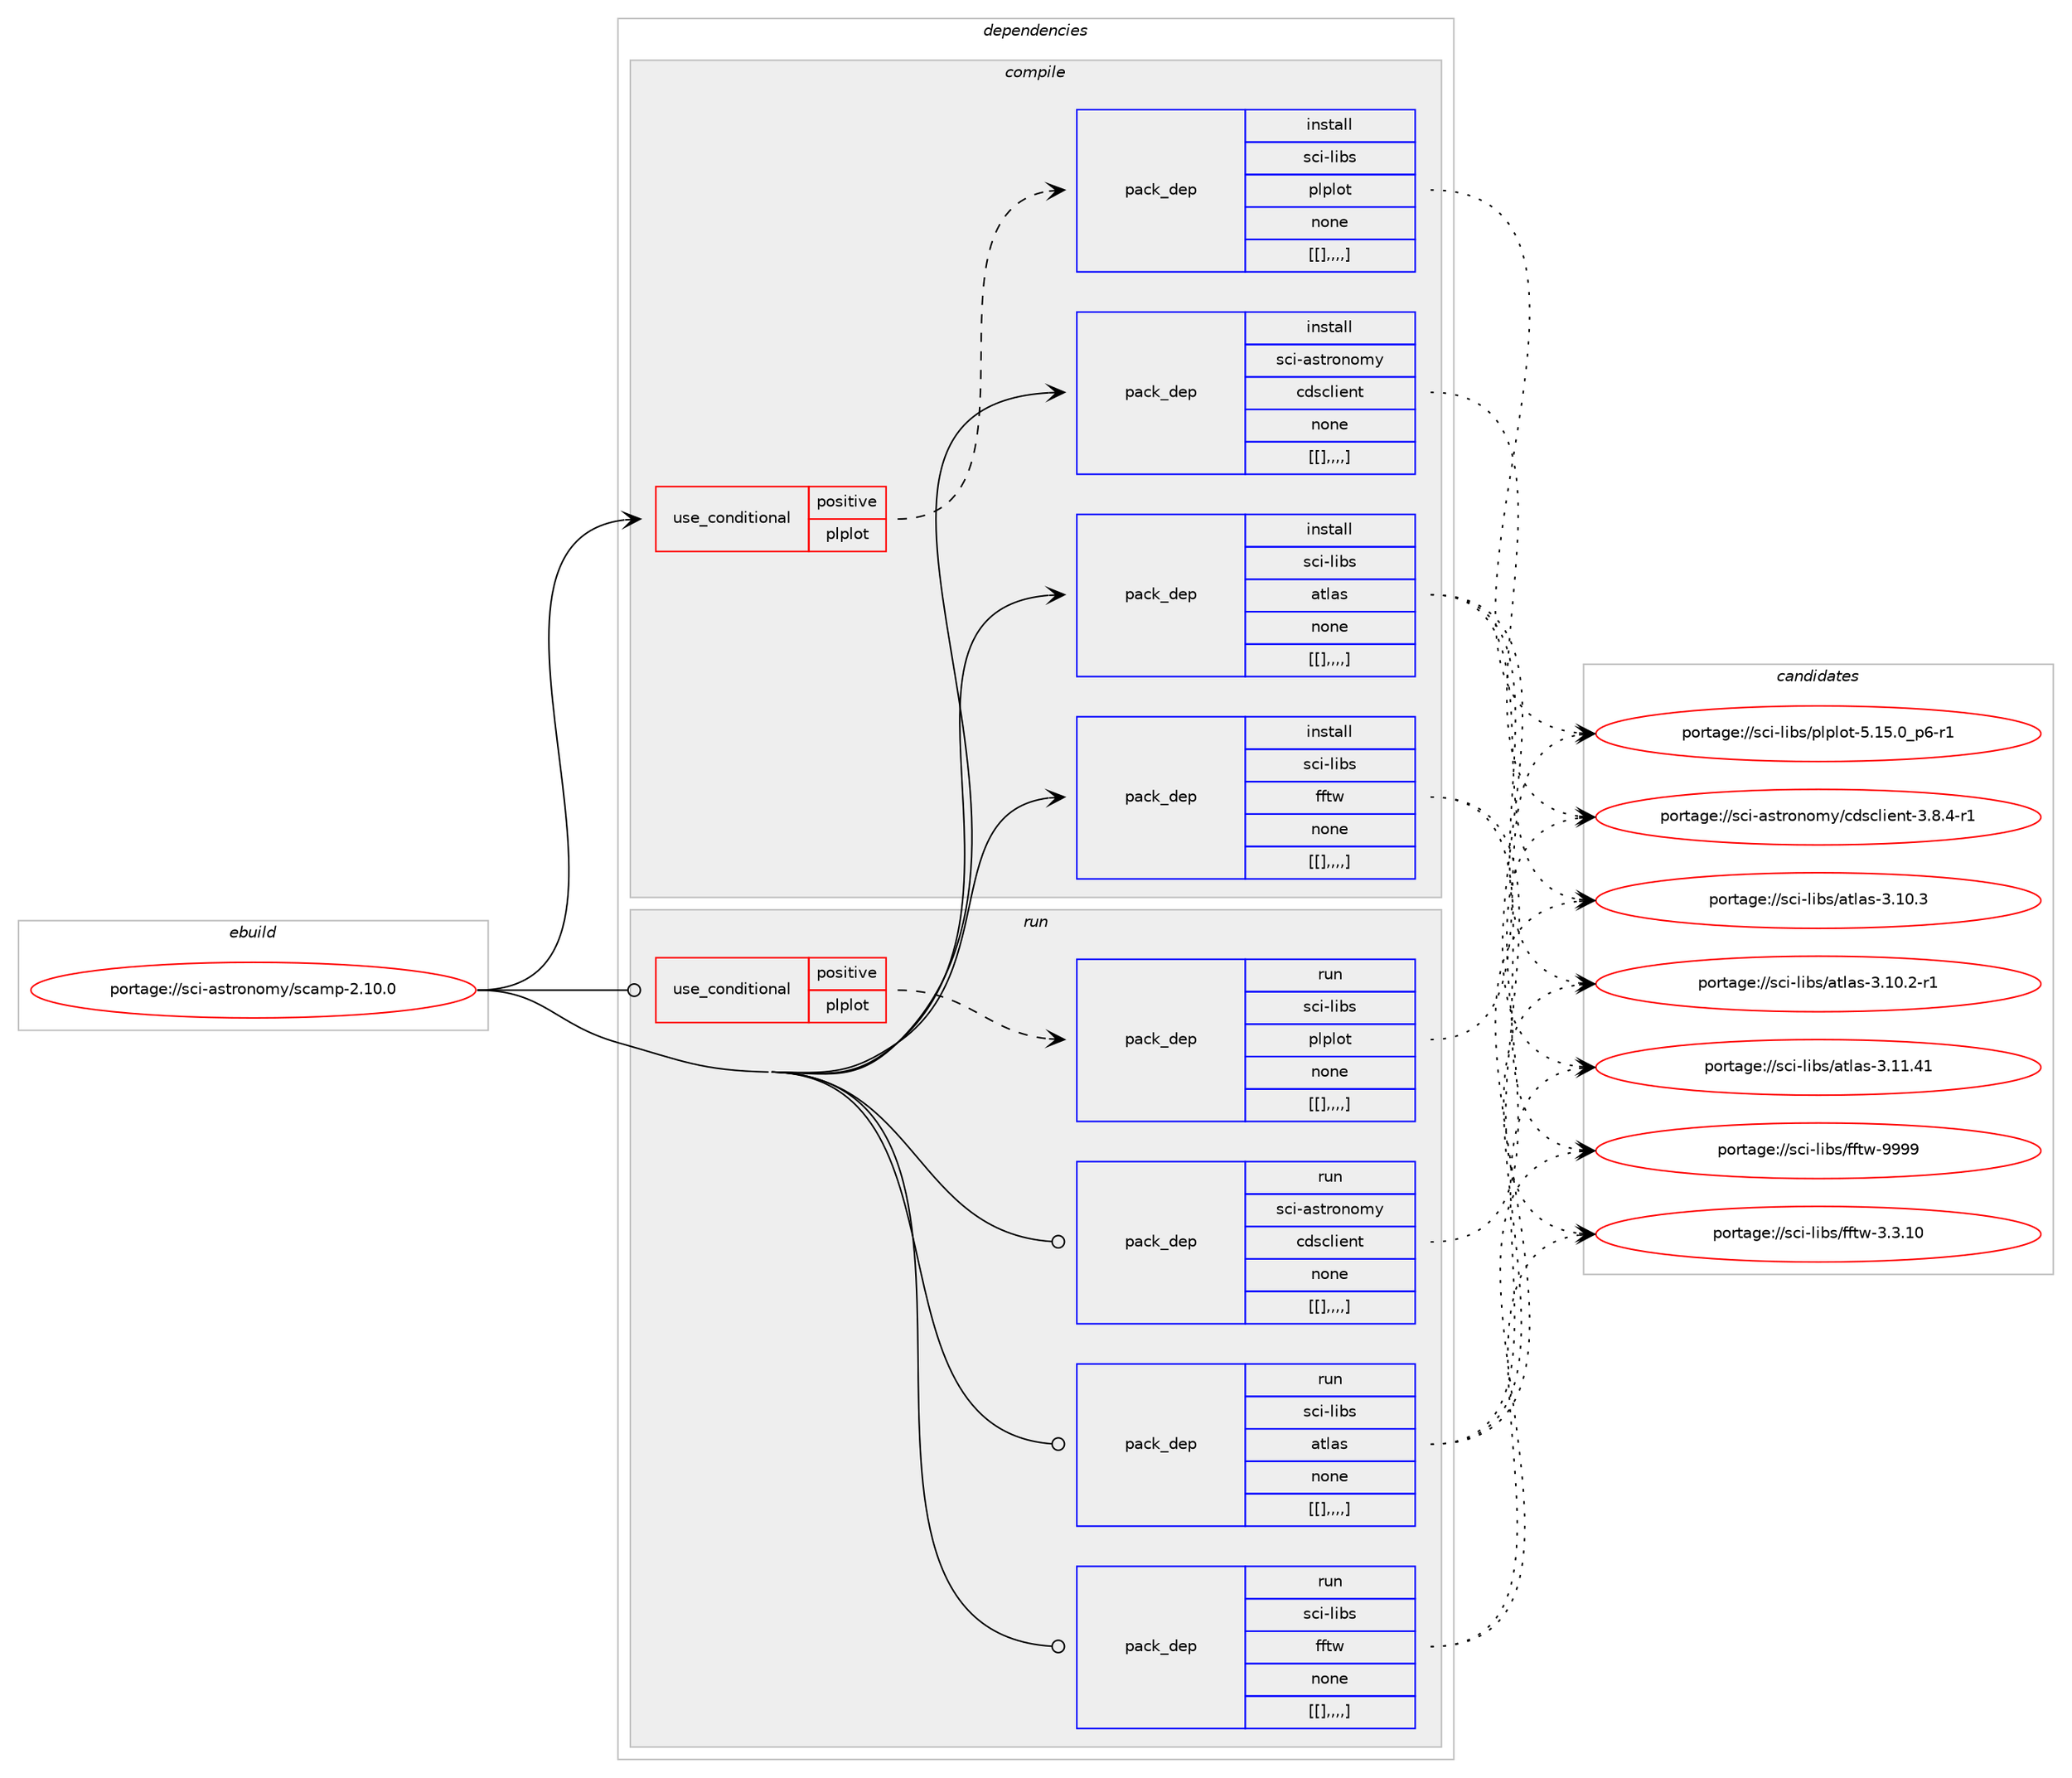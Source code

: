 digraph prolog {

# *************
# Graph options
# *************

newrank=true;
concentrate=true;
compound=true;
graph [rankdir=LR,fontname=Helvetica,fontsize=10,ranksep=1.5];#, ranksep=2.5, nodesep=0.2];
edge  [arrowhead=vee];
node  [fontname=Helvetica,fontsize=10];

# **********
# The ebuild
# **********

subgraph cluster_leftcol {
color=gray;
label=<<i>ebuild</i>>;
id [label="portage://sci-astronomy/scamp-2.10.0", color=red, width=4, href="../sci-astronomy/scamp-2.10.0.svg"];
}

# ****************
# The dependencies
# ****************

subgraph cluster_midcol {
color=gray;
label=<<i>dependencies</i>>;
subgraph cluster_compile {
fillcolor="#eeeeee";
style=filled;
label=<<i>compile</i>>;
subgraph cond107408 {
dependency407343 [label=<<TABLE BORDER="0" CELLBORDER="1" CELLSPACING="0" CELLPADDING="4"><TR><TD ROWSPAN="3" CELLPADDING="10">use_conditional</TD></TR><TR><TD>positive</TD></TR><TR><TD>plplot</TD></TR></TABLE>>, shape=none, color=red];
subgraph pack296980 {
dependency407344 [label=<<TABLE BORDER="0" CELLBORDER="1" CELLSPACING="0" CELLPADDING="4" WIDTH="220"><TR><TD ROWSPAN="6" CELLPADDING="30">pack_dep</TD></TR><TR><TD WIDTH="110">install</TD></TR><TR><TD>sci-libs</TD></TR><TR><TD>plplot</TD></TR><TR><TD>none</TD></TR><TR><TD>[[],,,,]</TD></TR></TABLE>>, shape=none, color=blue];
}
dependency407343:e -> dependency407344:w [weight=20,style="dashed",arrowhead="vee"];
}
id:e -> dependency407343:w [weight=20,style="solid",arrowhead="vee"];
subgraph pack296981 {
dependency407345 [label=<<TABLE BORDER="0" CELLBORDER="1" CELLSPACING="0" CELLPADDING="4" WIDTH="220"><TR><TD ROWSPAN="6" CELLPADDING="30">pack_dep</TD></TR><TR><TD WIDTH="110">install</TD></TR><TR><TD>sci-astronomy</TD></TR><TR><TD>cdsclient</TD></TR><TR><TD>none</TD></TR><TR><TD>[[],,,,]</TD></TR></TABLE>>, shape=none, color=blue];
}
id:e -> dependency407345:w [weight=20,style="solid",arrowhead="vee"];
subgraph pack296982 {
dependency407346 [label=<<TABLE BORDER="0" CELLBORDER="1" CELLSPACING="0" CELLPADDING="4" WIDTH="220"><TR><TD ROWSPAN="6" CELLPADDING="30">pack_dep</TD></TR><TR><TD WIDTH="110">install</TD></TR><TR><TD>sci-libs</TD></TR><TR><TD>atlas</TD></TR><TR><TD>none</TD></TR><TR><TD>[[],,,,]</TD></TR></TABLE>>, shape=none, color=blue];
}
id:e -> dependency407346:w [weight=20,style="solid",arrowhead="vee"];
subgraph pack296983 {
dependency407347 [label=<<TABLE BORDER="0" CELLBORDER="1" CELLSPACING="0" CELLPADDING="4" WIDTH="220"><TR><TD ROWSPAN="6" CELLPADDING="30">pack_dep</TD></TR><TR><TD WIDTH="110">install</TD></TR><TR><TD>sci-libs</TD></TR><TR><TD>fftw</TD></TR><TR><TD>none</TD></TR><TR><TD>[[],,,,]</TD></TR></TABLE>>, shape=none, color=blue];
}
id:e -> dependency407347:w [weight=20,style="solid",arrowhead="vee"];
}
subgraph cluster_compileandrun {
fillcolor="#eeeeee";
style=filled;
label=<<i>compile and run</i>>;
}
subgraph cluster_run {
fillcolor="#eeeeee";
style=filled;
label=<<i>run</i>>;
subgraph cond107409 {
dependency407348 [label=<<TABLE BORDER="0" CELLBORDER="1" CELLSPACING="0" CELLPADDING="4"><TR><TD ROWSPAN="3" CELLPADDING="10">use_conditional</TD></TR><TR><TD>positive</TD></TR><TR><TD>plplot</TD></TR></TABLE>>, shape=none, color=red];
subgraph pack296984 {
dependency407349 [label=<<TABLE BORDER="0" CELLBORDER="1" CELLSPACING="0" CELLPADDING="4" WIDTH="220"><TR><TD ROWSPAN="6" CELLPADDING="30">pack_dep</TD></TR><TR><TD WIDTH="110">run</TD></TR><TR><TD>sci-libs</TD></TR><TR><TD>plplot</TD></TR><TR><TD>none</TD></TR><TR><TD>[[],,,,]</TD></TR></TABLE>>, shape=none, color=blue];
}
dependency407348:e -> dependency407349:w [weight=20,style="dashed",arrowhead="vee"];
}
id:e -> dependency407348:w [weight=20,style="solid",arrowhead="odot"];
subgraph pack296985 {
dependency407350 [label=<<TABLE BORDER="0" CELLBORDER="1" CELLSPACING="0" CELLPADDING="4" WIDTH="220"><TR><TD ROWSPAN="6" CELLPADDING="30">pack_dep</TD></TR><TR><TD WIDTH="110">run</TD></TR><TR><TD>sci-astronomy</TD></TR><TR><TD>cdsclient</TD></TR><TR><TD>none</TD></TR><TR><TD>[[],,,,]</TD></TR></TABLE>>, shape=none, color=blue];
}
id:e -> dependency407350:w [weight=20,style="solid",arrowhead="odot"];
subgraph pack296986 {
dependency407351 [label=<<TABLE BORDER="0" CELLBORDER="1" CELLSPACING="0" CELLPADDING="4" WIDTH="220"><TR><TD ROWSPAN="6" CELLPADDING="30">pack_dep</TD></TR><TR><TD WIDTH="110">run</TD></TR><TR><TD>sci-libs</TD></TR><TR><TD>atlas</TD></TR><TR><TD>none</TD></TR><TR><TD>[[],,,,]</TD></TR></TABLE>>, shape=none, color=blue];
}
id:e -> dependency407351:w [weight=20,style="solid",arrowhead="odot"];
subgraph pack296987 {
dependency407352 [label=<<TABLE BORDER="0" CELLBORDER="1" CELLSPACING="0" CELLPADDING="4" WIDTH="220"><TR><TD ROWSPAN="6" CELLPADDING="30">pack_dep</TD></TR><TR><TD WIDTH="110">run</TD></TR><TR><TD>sci-libs</TD></TR><TR><TD>fftw</TD></TR><TR><TD>none</TD></TR><TR><TD>[[],,,,]</TD></TR></TABLE>>, shape=none, color=blue];
}
id:e -> dependency407352:w [weight=20,style="solid",arrowhead="odot"];
}
}

# **************
# The candidates
# **************

subgraph cluster_choices {
rank=same;
color=gray;
label=<<i>candidates</i>>;

subgraph choice296980 {
color=black;
nodesep=1;
choice115991054510810598115471121081121081111164553464953464895112544511449 [label="portage://sci-libs/plplot-5.15.0_p6-r1", color=red, width=4,href="../sci-libs/plplot-5.15.0_p6-r1.svg"];
dependency407344:e -> choice115991054510810598115471121081121081111164553464953464895112544511449:w [style=dotted,weight="100"];
}
subgraph choice296981 {
color=black;
nodesep=1;
choice1159910545971151161141111101111091214799100115991081051011101164551465646524511449 [label="portage://sci-astronomy/cdsclient-3.8.4-r1", color=red, width=4,href="../sci-astronomy/cdsclient-3.8.4-r1.svg"];
dependency407345:e -> choice1159910545971151161141111101111091214799100115991081051011101164551465646524511449:w [style=dotted,weight="100"];
}
subgraph choice296982 {
color=black;
nodesep=1;
choice1159910545108105981154797116108971154551464949465249 [label="portage://sci-libs/atlas-3.11.41", color=red, width=4,href="../sci-libs/atlas-3.11.41.svg"];
choice11599105451081059811547971161089711545514649484651 [label="portage://sci-libs/atlas-3.10.3", color=red, width=4,href="../sci-libs/atlas-3.10.3.svg"];
choice115991054510810598115479711610897115455146494846504511449 [label="portage://sci-libs/atlas-3.10.2-r1", color=red, width=4,href="../sci-libs/atlas-3.10.2-r1.svg"];
dependency407346:e -> choice1159910545108105981154797116108971154551464949465249:w [style=dotted,weight="100"];
dependency407346:e -> choice11599105451081059811547971161089711545514649484651:w [style=dotted,weight="100"];
dependency407346:e -> choice115991054510810598115479711610897115455146494846504511449:w [style=dotted,weight="100"];
}
subgraph choice296983 {
color=black;
nodesep=1;
choice115991054510810598115471021021161194557575757 [label="portage://sci-libs/fftw-9999", color=red, width=4,href="../sci-libs/fftw-9999.svg"];
choice1159910545108105981154710210211611945514651464948 [label="portage://sci-libs/fftw-3.3.10", color=red, width=4,href="../sci-libs/fftw-3.3.10.svg"];
dependency407347:e -> choice115991054510810598115471021021161194557575757:w [style=dotted,weight="100"];
dependency407347:e -> choice1159910545108105981154710210211611945514651464948:w [style=dotted,weight="100"];
}
subgraph choice296984 {
color=black;
nodesep=1;
choice115991054510810598115471121081121081111164553464953464895112544511449 [label="portage://sci-libs/plplot-5.15.0_p6-r1", color=red, width=4,href="../sci-libs/plplot-5.15.0_p6-r1.svg"];
dependency407349:e -> choice115991054510810598115471121081121081111164553464953464895112544511449:w [style=dotted,weight="100"];
}
subgraph choice296985 {
color=black;
nodesep=1;
choice1159910545971151161141111101111091214799100115991081051011101164551465646524511449 [label="portage://sci-astronomy/cdsclient-3.8.4-r1", color=red, width=4,href="../sci-astronomy/cdsclient-3.8.4-r1.svg"];
dependency407350:e -> choice1159910545971151161141111101111091214799100115991081051011101164551465646524511449:w [style=dotted,weight="100"];
}
subgraph choice296986 {
color=black;
nodesep=1;
choice1159910545108105981154797116108971154551464949465249 [label="portage://sci-libs/atlas-3.11.41", color=red, width=4,href="../sci-libs/atlas-3.11.41.svg"];
choice11599105451081059811547971161089711545514649484651 [label="portage://sci-libs/atlas-3.10.3", color=red, width=4,href="../sci-libs/atlas-3.10.3.svg"];
choice115991054510810598115479711610897115455146494846504511449 [label="portage://sci-libs/atlas-3.10.2-r1", color=red, width=4,href="../sci-libs/atlas-3.10.2-r1.svg"];
dependency407351:e -> choice1159910545108105981154797116108971154551464949465249:w [style=dotted,weight="100"];
dependency407351:e -> choice11599105451081059811547971161089711545514649484651:w [style=dotted,weight="100"];
dependency407351:e -> choice115991054510810598115479711610897115455146494846504511449:w [style=dotted,weight="100"];
}
subgraph choice296987 {
color=black;
nodesep=1;
choice115991054510810598115471021021161194557575757 [label="portage://sci-libs/fftw-9999", color=red, width=4,href="../sci-libs/fftw-9999.svg"];
choice1159910545108105981154710210211611945514651464948 [label="portage://sci-libs/fftw-3.3.10", color=red, width=4,href="../sci-libs/fftw-3.3.10.svg"];
dependency407352:e -> choice115991054510810598115471021021161194557575757:w [style=dotted,weight="100"];
dependency407352:e -> choice1159910545108105981154710210211611945514651464948:w [style=dotted,weight="100"];
}
}

}
